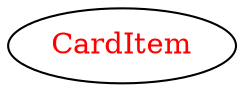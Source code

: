 digraph dependencyGraph {
 concentrate=true;
 ranksep="2.0";
 rankdir="LR"; 
 splines="ortho";
"CardItem" [fontcolor="red"];
}